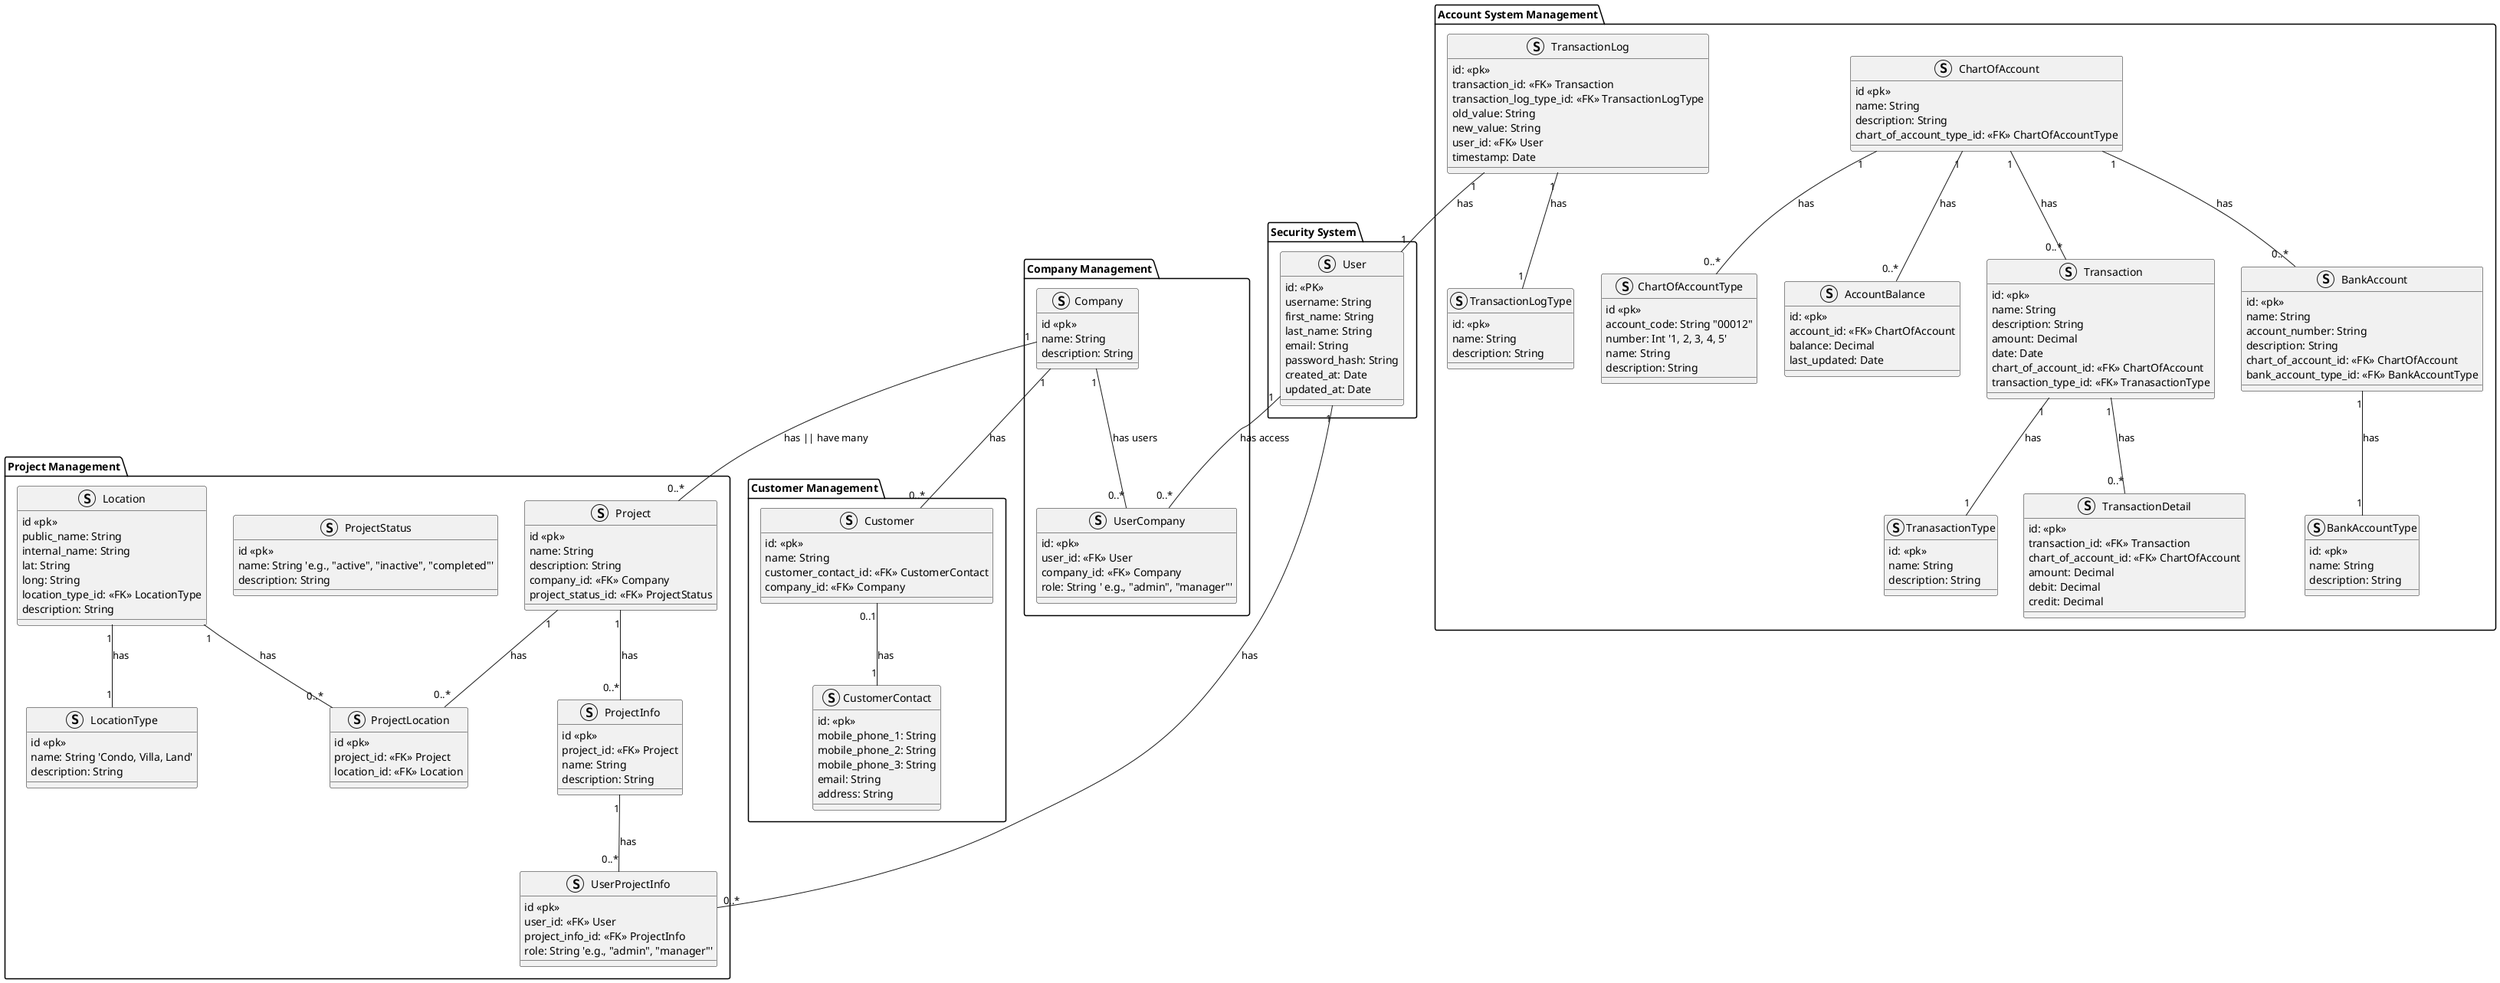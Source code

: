 ' Rule 1: All Atributes are private
' Rule 2: table name is CamelCase
' Rule 3: table name is singular
' Rule 4: properties are snake_case
' Rule 5: no access podifier is used
@startuml name Database Schema
package "Security System" {
    
    Struct User {
    id: <<PK>> 
    username: String
    first_name: String
    last_name: String
    email: String
    password_hash: String
    created_at: Date
    updated_at: Date
    }
}

package "Company Management" {
    
    Struct Company {
    id <<pk>>
    name: String
    description: String
    
    }
    Struct UserCompany {
        id: <<pk>>
        user_id: <<FK>> User
        company_id: <<FK>> Company
        role: String ' e.g., "admin", "manager"'
    }
}

package "Project Management" {
    
    Struct Project {
    id <<pk>>
    name: String
    description: String
    company_id: <<FK>> Company
    project_status_id: <<FK>> ProjectStatus
    
    }

    Struct ProjectStatus {
        id <<pk>>
        name: String 'e.g., "active", "inactive", "completed"'
        description: String
    }

    Struct Location {
        id <<pk>>
        public_name: String
        internal_name: String
        lat: String
        long: String
        location_type_id: <<FK>> LocationType
        description: String
        
    }

    Struct ProjectLocation {
        id <<pk>>
        project_id: <<FK>> Project
        location_id: <<FK>> Location
    }

    Struct LocationType {
        id <<pk>>
        name: String 'Condo, Villa, Land'
        description: String
    }

    Struct ProjectInfo{
        id <<pk>>
        project_id: <<FK>> Project
        name: String
        description: String
        
    }

    Struct UserProjectInfo {
        id <<pk>>
        user_id: <<FK>> User
        project_info_id: <<FK>> ProjectInfo
        role: String 'e.g., "admin", "manager"'
    }
}

package "Account System Management" {

    
    Struct ChartOfAccount {
        id <<pk>>
        name: String
        description: String
        chart_of_account_type_id: <<FK>> ChartOfAccountType
        
    }
    '  ABCDE assest debt equity income expense'
    Struct ChartOfAccountType {
        id <<pk>>
        account_code: String "00012"
        number: Int '1, 2, 3, 4, 5'
        name: String
        description: String
    }
    Struct AccountBalance {
        id: <<pk>>
        account_id: <<FK>> ChartOfAccount
        balance: Decimal
        last_updated: Date
    }

    Struct Transaction {
        id: <<pk>>
        name: String
        description: String
        amount: Decimal
        date: Date
        chart_of_account_id: <<FK>> ChartOfAccount
        transaction_type_id: <<FK>> TranasactionType
    }

    Struct TranasactionType {
        id: <<pk>>
        name: String
        description: String
    }

    Struct TransactionDetail {
        id: <<pk>>
        transaction_id: <<FK>> Transaction
        chart_of_account_id: <<FK>> ChartOfAccount
        amount: Decimal
        debit: Decimal
        credit: Decimal
    }
    

    Struct BankAccount {
        id: <<pk>>
        name: String
        account_number: String
        description: String
        chart_of_account_id: <<FK>> ChartOfAccount
        bank_account_type_id: <<FK>> BankAccountType
    }

    Struct BankAccountType{
        id: <<pk>>
        name: String
        description: String
    }

    


    Struct TransactionLog {
        id: <<pk>>
        transaction_id: <<FK>> Transaction
        transaction_log_type_id: <<FK>> TransactionLogType
        old_value: String
        new_value: String
        user_id: <<FK>> User
        timestamp: Date
    }

    ' Created, Updated, Deleted '
    Struct TransactionLogType {
        id: <<pk>>
        name: String
        description: String
    }
    

}


package "Customer Management" {
    Struct Customer {
        id: <<pk>>
        name: String
        customer_contact_id: <<FK>> CustomerContact
        company_id: <<FK>> Company
        
    }

    Struct CustomerContact {
        id: <<pk>>
        mobile_phone_1: String
        mobile_phone_2: String
        mobile_phone_3: String
        email: String
        address: String
        
    }
}











User "1" -- "0..*" UserCompany : "has access"
Company "1" -- "0..*" UserCompany : "has users"
Company "1" -- "0..*" Customer: "has"
Customer "0..1" -- "1" CustomerContact: "has"
Company "1" -- "0..*" Project : "has || have many"
Project "1" -- "0..*" ProjectLocation : "has"
Location "1" -- "0..*" ProjectLocation : "has"
Project "1" -- "0..*" ProjectInfo : "has"
User "1" -- "0..*" UserProjectInfo : "has"
ProjectInfo "1" -- "0..*" UserProjectInfo : "has"
Location "1" -- "1" LocationType : "has"
BankAccount "1" -- "1" BankAccountType : "has"
ChartOfAccount "1" -- "0..*" BankAccount : "has"
ChartOfAccount "1" -- "0..*" AccountBalance : "has"
ChartOfAccount "1" -- "0..*" Transaction : "has"
ChartOfAccount "1" -- "0..*" ChartOfAccountType : "has"
Transaction "1" -- "0..*" TransactionDetail : "has"
Transaction "1" -- "1" TranasactionType : "has"
TransactionLog "1" -- "1" User : "has"
TransactionLog "1" -- "1" TransactionLogType: "has"
@enduml
